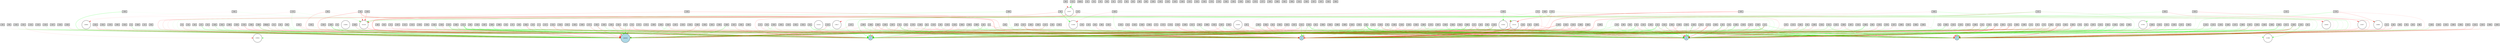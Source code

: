 digraph {
	node [fontsize=9 height=0.2 shape=circle width=0.2]
	x [fillcolor=lightgray shape=box style=filled]
	dx [fillcolor=lightgray shape=box style=filled]
	theta [fillcolor=lightgray shape=box style=filled]
	dtheta [fillcolor=lightgray shape=box style=filled]
	-5 [fillcolor=lightgray shape=box style=filled]
	-6 [fillcolor=lightgray shape=box style=filled]
	-7 [fillcolor=lightgray shape=box style=filled]
	-8 [fillcolor=lightgray shape=box style=filled]
	-9 [fillcolor=lightgray shape=box style=filled]
	-10 [fillcolor=lightgray shape=box style=filled]
	-11 [fillcolor=lightgray shape=box style=filled]
	-12 [fillcolor=lightgray shape=box style=filled]
	-13 [fillcolor=lightgray shape=box style=filled]
	-14 [fillcolor=lightgray shape=box style=filled]
	-15 [fillcolor=lightgray shape=box style=filled]
	-16 [fillcolor=lightgray shape=box style=filled]
	-17 [fillcolor=lightgray shape=box style=filled]
	-18 [fillcolor=lightgray shape=box style=filled]
	-19 [fillcolor=lightgray shape=box style=filled]
	-20 [fillcolor=lightgray shape=box style=filled]
	-21 [fillcolor=lightgray shape=box style=filled]
	-22 [fillcolor=lightgray shape=box style=filled]
	-23 [fillcolor=lightgray shape=box style=filled]
	-24 [fillcolor=lightgray shape=box style=filled]
	-25 [fillcolor=lightgray shape=box style=filled]
	-26 [fillcolor=lightgray shape=box style=filled]
	-27 [fillcolor=lightgray shape=box style=filled]
	-28 [fillcolor=lightgray shape=box style=filled]
	-29 [fillcolor=lightgray shape=box style=filled]
	-30 [fillcolor=lightgray shape=box style=filled]
	-31 [fillcolor=lightgray shape=box style=filled]
	-32 [fillcolor=lightgray shape=box style=filled]
	-33 [fillcolor=lightgray shape=box style=filled]
	-34 [fillcolor=lightgray shape=box style=filled]
	-35 [fillcolor=lightgray shape=box style=filled]
	-36 [fillcolor=lightgray shape=box style=filled]
	-37 [fillcolor=lightgray shape=box style=filled]
	-38 [fillcolor=lightgray shape=box style=filled]
	-39 [fillcolor=lightgray shape=box style=filled]
	-40 [fillcolor=lightgray shape=box style=filled]
	-41 [fillcolor=lightgray shape=box style=filled]
	-42 [fillcolor=lightgray shape=box style=filled]
	-43 [fillcolor=lightgray shape=box style=filled]
	-44 [fillcolor=lightgray shape=box style=filled]
	-45 [fillcolor=lightgray shape=box style=filled]
	-46 [fillcolor=lightgray shape=box style=filled]
	-47 [fillcolor=lightgray shape=box style=filled]
	-48 [fillcolor=lightgray shape=box style=filled]
	-49 [fillcolor=lightgray shape=box style=filled]
	-50 [fillcolor=lightgray shape=box style=filled]
	-51 [fillcolor=lightgray shape=box style=filled]
	-52 [fillcolor=lightgray shape=box style=filled]
	-53 [fillcolor=lightgray shape=box style=filled]
	-54 [fillcolor=lightgray shape=box style=filled]
	-55 [fillcolor=lightgray shape=box style=filled]
	-56 [fillcolor=lightgray shape=box style=filled]
	-57 [fillcolor=lightgray shape=box style=filled]
	-58 [fillcolor=lightgray shape=box style=filled]
	-59 [fillcolor=lightgray shape=box style=filled]
	-60 [fillcolor=lightgray shape=box style=filled]
	-61 [fillcolor=lightgray shape=box style=filled]
	-62 [fillcolor=lightgray shape=box style=filled]
	-63 [fillcolor=lightgray shape=box style=filled]
	-64 [fillcolor=lightgray shape=box style=filled]
	-65 [fillcolor=lightgray shape=box style=filled]
	-66 [fillcolor=lightgray shape=box style=filled]
	-67 [fillcolor=lightgray shape=box style=filled]
	-68 [fillcolor=lightgray shape=box style=filled]
	-69 [fillcolor=lightgray shape=box style=filled]
	-70 [fillcolor=lightgray shape=box style=filled]
	-71 [fillcolor=lightgray shape=box style=filled]
	-72 [fillcolor=lightgray shape=box style=filled]
	-73 [fillcolor=lightgray shape=box style=filled]
	-74 [fillcolor=lightgray shape=box style=filled]
	-75 [fillcolor=lightgray shape=box style=filled]
	-76 [fillcolor=lightgray shape=box style=filled]
	-77 [fillcolor=lightgray shape=box style=filled]
	-78 [fillcolor=lightgray shape=box style=filled]
	-79 [fillcolor=lightgray shape=box style=filled]
	-80 [fillcolor=lightgray shape=box style=filled]
	-81 [fillcolor=lightgray shape=box style=filled]
	-82 [fillcolor=lightgray shape=box style=filled]
	-83 [fillcolor=lightgray shape=box style=filled]
	-84 [fillcolor=lightgray shape=box style=filled]
	-85 [fillcolor=lightgray shape=box style=filled]
	-86 [fillcolor=lightgray shape=box style=filled]
	-87 [fillcolor=lightgray shape=box style=filled]
	-88 [fillcolor=lightgray shape=box style=filled]
	-89 [fillcolor=lightgray shape=box style=filled]
	-90 [fillcolor=lightgray shape=box style=filled]
	-91 [fillcolor=lightgray shape=box style=filled]
	-92 [fillcolor=lightgray shape=box style=filled]
	-93 [fillcolor=lightgray shape=box style=filled]
	-94 [fillcolor=lightgray shape=box style=filled]
	-95 [fillcolor=lightgray shape=box style=filled]
	-96 [fillcolor=lightgray shape=box style=filled]
	-97 [fillcolor=lightgray shape=box style=filled]
	-98 [fillcolor=lightgray shape=box style=filled]
	-99 [fillcolor=lightgray shape=box style=filled]
	-100 [fillcolor=lightgray shape=box style=filled]
	-101 [fillcolor=lightgray shape=box style=filled]
	-102 [fillcolor=lightgray shape=box style=filled]
	-103 [fillcolor=lightgray shape=box style=filled]
	-104 [fillcolor=lightgray shape=box style=filled]
	-105 [fillcolor=lightgray shape=box style=filled]
	-106 [fillcolor=lightgray shape=box style=filled]
	-107 [fillcolor=lightgray shape=box style=filled]
	-108 [fillcolor=lightgray shape=box style=filled]
	-109 [fillcolor=lightgray shape=box style=filled]
	-110 [fillcolor=lightgray shape=box style=filled]
	-111 [fillcolor=lightgray shape=box style=filled]
	-112 [fillcolor=lightgray shape=box style=filled]
	-113 [fillcolor=lightgray shape=box style=filled]
	-114 [fillcolor=lightgray shape=box style=filled]
	-115 [fillcolor=lightgray shape=box style=filled]
	-116 [fillcolor=lightgray shape=box style=filled]
	-117 [fillcolor=lightgray shape=box style=filled]
	-118 [fillcolor=lightgray shape=box style=filled]
	-119 [fillcolor=lightgray shape=box style=filled]
	-120 [fillcolor=lightgray shape=box style=filled]
	-121 [fillcolor=lightgray shape=box style=filled]
	-122 [fillcolor=lightgray shape=box style=filled]
	-123 [fillcolor=lightgray shape=box style=filled]
	-124 [fillcolor=lightgray shape=box style=filled]
	-125 [fillcolor=lightgray shape=box style=filled]
	-126 [fillcolor=lightgray shape=box style=filled]
	-127 [fillcolor=lightgray shape=box style=filled]
	-128 [fillcolor=lightgray shape=box style=filled]
	-129 [fillcolor=lightgray shape=box style=filled]
	-130 [fillcolor=lightgray shape=box style=filled]
	-131 [fillcolor=lightgray shape=box style=filled]
	-132 [fillcolor=lightgray shape=box style=filled]
	-133 [fillcolor=lightgray shape=box style=filled]
	-134 [fillcolor=lightgray shape=box style=filled]
	-135 [fillcolor=lightgray shape=box style=filled]
	-136 [fillcolor=lightgray shape=box style=filled]
	-137 [fillcolor=lightgray shape=box style=filled]
	-138 [fillcolor=lightgray shape=box style=filled]
	-139 [fillcolor=lightgray shape=box style=filled]
	-140 [fillcolor=lightgray shape=box style=filled]
	-141 [fillcolor=lightgray shape=box style=filled]
	-142 [fillcolor=lightgray shape=box style=filled]
	-143 [fillcolor=lightgray shape=box style=filled]
	-144 [fillcolor=lightgray shape=box style=filled]
	-145 [fillcolor=lightgray shape=box style=filled]
	-146 [fillcolor=lightgray shape=box style=filled]
	-147 [fillcolor=lightgray shape=box style=filled]
	-148 [fillcolor=lightgray shape=box style=filled]
	-149 [fillcolor=lightgray shape=box style=filled]
	-150 [fillcolor=lightgray shape=box style=filled]
	-151 [fillcolor=lightgray shape=box style=filled]
	-152 [fillcolor=lightgray shape=box style=filled]
	-153 [fillcolor=lightgray shape=box style=filled]
	-154 [fillcolor=lightgray shape=box style=filled]
	-155 [fillcolor=lightgray shape=box style=filled]
	-156 [fillcolor=lightgray shape=box style=filled]
	-157 [fillcolor=lightgray shape=box style=filled]
	-158 [fillcolor=lightgray shape=box style=filled]
	-159 [fillcolor=lightgray shape=box style=filled]
	-160 [fillcolor=lightgray shape=box style=filled]
	-161 [fillcolor=lightgray shape=box style=filled]
	-162 [fillcolor=lightgray shape=box style=filled]
	-163 [fillcolor=lightgray shape=box style=filled]
	-164 [fillcolor=lightgray shape=box style=filled]
	-165 [fillcolor=lightgray shape=box style=filled]
	-166 [fillcolor=lightgray shape=box style=filled]
	-167 [fillcolor=lightgray shape=box style=filled]
	-168 [fillcolor=lightgray shape=box style=filled]
	-169 [fillcolor=lightgray shape=box style=filled]
	-170 [fillcolor=lightgray shape=box style=filled]
	-171 [fillcolor=lightgray shape=box style=filled]
	-172 [fillcolor=lightgray shape=box style=filled]
	-173 [fillcolor=lightgray shape=box style=filled]
	-174 [fillcolor=lightgray shape=box style=filled]
	-175 [fillcolor=lightgray shape=box style=filled]
	-176 [fillcolor=lightgray shape=box style=filled]
	-177 [fillcolor=lightgray shape=box style=filled]
	-178 [fillcolor=lightgray shape=box style=filled]
	-179 [fillcolor=lightgray shape=box style=filled]
	-180 [fillcolor=lightgray shape=box style=filled]
	-181 [fillcolor=lightgray shape=box style=filled]
	-182 [fillcolor=lightgray shape=box style=filled]
	-183 [fillcolor=lightgray shape=box style=filled]
	-184 [fillcolor=lightgray shape=box style=filled]
	-185 [fillcolor=lightgray shape=box style=filled]
	-186 [fillcolor=lightgray shape=box style=filled]
	-187 [fillcolor=lightgray shape=box style=filled]
	-188 [fillcolor=lightgray shape=box style=filled]
	-189 [fillcolor=lightgray shape=box style=filled]
	-190 [fillcolor=lightgray shape=box style=filled]
	-191 [fillcolor=lightgray shape=box style=filled]
	-192 [fillcolor=lightgray shape=box style=filled]
	-193 [fillcolor=lightgray shape=box style=filled]
	-194 [fillcolor=lightgray shape=box style=filled]
	-195 [fillcolor=lightgray shape=box style=filled]
	-196 [fillcolor=lightgray shape=box style=filled]
	-197 [fillcolor=lightgray shape=box style=filled]
	-198 [fillcolor=lightgray shape=box style=filled]
	-199 [fillcolor=lightgray shape=box style=filled]
	-200 [fillcolor=lightgray shape=box style=filled]
	-201 [fillcolor=lightgray shape=box style=filled]
	-202 [fillcolor=lightgray shape=box style=filled]
	-203 [fillcolor=lightgray shape=box style=filled]
	-204 [fillcolor=lightgray shape=box style=filled]
	-205 [fillcolor=lightgray shape=box style=filled]
	-206 [fillcolor=lightgray shape=box style=filled]
	-207 [fillcolor=lightgray shape=box style=filled]
	-208 [fillcolor=lightgray shape=box style=filled]
	-209 [fillcolor=lightgray shape=box style=filled]
	-210 [fillcolor=lightgray shape=box style=filled]
	-211 [fillcolor=lightgray shape=box style=filled]
	-212 [fillcolor=lightgray shape=box style=filled]
	-213 [fillcolor=lightgray shape=box style=filled]
	-214 [fillcolor=lightgray shape=box style=filled]
	-215 [fillcolor=lightgray shape=box style=filled]
	-216 [fillcolor=lightgray shape=box style=filled]
	-217 [fillcolor=lightgray shape=box style=filled]
	-218 [fillcolor=lightgray shape=box style=filled]
	-219 [fillcolor=lightgray shape=box style=filled]
	-220 [fillcolor=lightgray shape=box style=filled]
	-221 [fillcolor=lightgray shape=box style=filled]
	-222 [fillcolor=lightgray shape=box style=filled]
	-223 [fillcolor=lightgray shape=box style=filled]
	-224 [fillcolor=lightgray shape=box style=filled]
	-225 [fillcolor=lightgray shape=box style=filled]
	-226 [fillcolor=lightgray shape=box style=filled]
	-227 [fillcolor=lightgray shape=box style=filled]
	-228 [fillcolor=lightgray shape=box style=filled]
	-229 [fillcolor=lightgray shape=box style=filled]
	-230 [fillcolor=lightgray shape=box style=filled]
	-231 [fillcolor=lightgray shape=box style=filled]
	-232 [fillcolor=lightgray shape=box style=filled]
	-233 [fillcolor=lightgray shape=box style=filled]
	-234 [fillcolor=lightgray shape=box style=filled]
	-235 [fillcolor=lightgray shape=box style=filled]
	-236 [fillcolor=lightgray shape=box style=filled]
	-237 [fillcolor=lightgray shape=box style=filled]
	-238 [fillcolor=lightgray shape=box style=filled]
	-239 [fillcolor=lightgray shape=box style=filled]
	-240 [fillcolor=lightgray shape=box style=filled]
	-241 [fillcolor=lightgray shape=box style=filled]
	-242 [fillcolor=lightgray shape=box style=filled]
	-243 [fillcolor=lightgray shape=box style=filled]
	-244 [fillcolor=lightgray shape=box style=filled]
	-245 [fillcolor=lightgray shape=box style=filled]
	-246 [fillcolor=lightgray shape=box style=filled]
	-247 [fillcolor=lightgray shape=box style=filled]
	-248 [fillcolor=lightgray shape=box style=filled]
	-249 [fillcolor=lightgray shape=box style=filled]
	-250 [fillcolor=lightgray shape=box style=filled]
	-251 [fillcolor=lightgray shape=box style=filled]
	-252 [fillcolor=lightgray shape=box style=filled]
	-253 [fillcolor=lightgray shape=box style=filled]
	-254 [fillcolor=lightgray shape=box style=filled]
	-255 [fillcolor=lightgray shape=box style=filled]
	-256 [fillcolor=lightgray shape=box style=filled]
	-257 [fillcolor=lightgray shape=box style=filled]
	-258 [fillcolor=lightgray shape=box style=filled]
	-259 [fillcolor=lightgray shape=box style=filled]
	-260 [fillcolor=lightgray shape=box style=filled]
	-261 [fillcolor=lightgray shape=box style=filled]
	-262 [fillcolor=lightgray shape=box style=filled]
	-263 [fillcolor=lightgray shape=box style=filled]
	-264 [fillcolor=lightgray shape=box style=filled]
	-265 [fillcolor=lightgray shape=box style=filled]
	-266 [fillcolor=lightgray shape=box style=filled]
	-267 [fillcolor=lightgray shape=box style=filled]
	-268 [fillcolor=lightgray shape=box style=filled]
	-269 [fillcolor=lightgray shape=box style=filled]
	-270 [fillcolor=lightgray shape=box style=filled]
	-271 [fillcolor=lightgray shape=box style=filled]
	-272 [fillcolor=lightgray shape=box style=filled]
	-273 [fillcolor=lightgray shape=box style=filled]
	-274 [fillcolor=lightgray shape=box style=filled]
	-275 [fillcolor=lightgray shape=box style=filled]
	-276 [fillcolor=lightgray shape=box style=filled]
	-277 [fillcolor=lightgray shape=box style=filled]
	-278 [fillcolor=lightgray shape=box style=filled]
	-279 [fillcolor=lightgray shape=box style=filled]
	-280 [fillcolor=lightgray shape=box style=filled]
	-281 [fillcolor=lightgray shape=box style=filled]
	-282 [fillcolor=lightgray shape=box style=filled]
	-283 [fillcolor=lightgray shape=box style=filled]
	-284 [fillcolor=lightgray shape=box style=filled]
	-285 [fillcolor=lightgray shape=box style=filled]
	-286 [fillcolor=lightgray shape=box style=filled]
	-287 [fillcolor=lightgray shape=box style=filled]
	-288 [fillcolor=lightgray shape=box style=filled]
	-289 [fillcolor=lightgray shape=box style=filled]
	-290 [fillcolor=lightgray shape=box style=filled]
	-291 [fillcolor=lightgray shape=box style=filled]
	-292 [fillcolor=lightgray shape=box style=filled]
	-293 [fillcolor=lightgray shape=box style=filled]
	-294 [fillcolor=lightgray shape=box style=filled]
	-295 [fillcolor=lightgray shape=box style=filled]
	-296 [fillcolor=lightgray shape=box style=filled]
	-297 [fillcolor=lightgray shape=box style=filled]
	-298 [fillcolor=lightgray shape=box style=filled]
	-299 [fillcolor=lightgray shape=box style=filled]
	-300 [fillcolor=lightgray shape=box style=filled]
	-301 [fillcolor=lightgray shape=box style=filled]
	-302 [fillcolor=lightgray shape=box style=filled]
	-303 [fillcolor=lightgray shape=box style=filled]
	-304 [fillcolor=lightgray shape=box style=filled]
	-305 [fillcolor=lightgray shape=box style=filled]
	-306 [fillcolor=lightgray shape=box style=filled]
	-307 [fillcolor=lightgray shape=box style=filled]
	-308 [fillcolor=lightgray shape=box style=filled]
	-309 [fillcolor=lightgray shape=box style=filled]
	-310 [fillcolor=lightgray shape=box style=filled]
	-311 [fillcolor=lightgray shape=box style=filled]
	-312 [fillcolor=lightgray shape=box style=filled]
	-313 [fillcolor=lightgray shape=box style=filled]
	-314 [fillcolor=lightgray shape=box style=filled]
	-315 [fillcolor=lightgray shape=box style=filled]
	-316 [fillcolor=lightgray shape=box style=filled]
	-317 [fillcolor=lightgray shape=box style=filled]
	-318 [fillcolor=lightgray shape=box style=filled]
	-319 [fillcolor=lightgray shape=box style=filled]
	-320 [fillcolor=lightgray shape=box style=filled]
	-321 [fillcolor=lightgray shape=box style=filled]
	-322 [fillcolor=lightgray shape=box style=filled]
	-323 [fillcolor=lightgray shape=box style=filled]
	-324 [fillcolor=lightgray shape=box style=filled]
	-325 [fillcolor=lightgray shape=box style=filled]
	-326 [fillcolor=lightgray shape=box style=filled]
	-327 [fillcolor=lightgray shape=box style=filled]
	-328 [fillcolor=lightgray shape=box style=filled]
	-329 [fillcolor=lightgray shape=box style=filled]
	-330 [fillcolor=lightgray shape=box style=filled]
	-331 [fillcolor=lightgray shape=box style=filled]
	-332 [fillcolor=lightgray shape=box style=filled]
	-333 [fillcolor=lightgray shape=box style=filled]
	-334 [fillcolor=lightgray shape=box style=filled]
	-335 [fillcolor=lightgray shape=box style=filled]
	-336 [fillcolor=lightgray shape=box style=filled]
	-337 [fillcolor=lightgray shape=box style=filled]
	-338 [fillcolor=lightgray shape=box style=filled]
	-339 [fillcolor=lightgray shape=box style=filled]
	-340 [fillcolor=lightgray shape=box style=filled]
	-341 [fillcolor=lightgray shape=box style=filled]
	-342 [fillcolor=lightgray shape=box style=filled]
	-343 [fillcolor=lightgray shape=box style=filled]
	-344 [fillcolor=lightgray shape=box style=filled]
	-345 [fillcolor=lightgray shape=box style=filled]
	-346 [fillcolor=lightgray shape=box style=filled]
	-347 [fillcolor=lightgray shape=box style=filled]
	-348 [fillcolor=lightgray shape=box style=filled]
	-349 [fillcolor=lightgray shape=box style=filled]
	-350 [fillcolor=lightgray shape=box style=filled]
	-351 [fillcolor=lightgray shape=box style=filled]
	-352 [fillcolor=lightgray shape=box style=filled]
	-353 [fillcolor=lightgray shape=box style=filled]
	-354 [fillcolor=lightgray shape=box style=filled]
	-355 [fillcolor=lightgray shape=box style=filled]
	-356 [fillcolor=lightgray shape=box style=filled]
	-357 [fillcolor=lightgray shape=box style=filled]
	-358 [fillcolor=lightgray shape=box style=filled]
	-359 [fillcolor=lightgray shape=box style=filled]
	-360 [fillcolor=lightgray shape=box style=filled]
	-361 [fillcolor=lightgray shape=box style=filled]
	-362 [fillcolor=lightgray shape=box style=filled]
	-363 [fillcolor=lightgray shape=box style=filled]
	-364 [fillcolor=lightgray shape=box style=filled]
	control [fillcolor=lightblue style=filled]
	1 [fillcolor=lightblue style=filled]
	2 [fillcolor=lightblue style=filled]
	3 [fillcolor=lightblue style=filled]
	4 [fillcolor=lightblue style=filled]
	14083 [fillcolor=white style=filled]
	13834 [fillcolor=white style=filled]
	10128 [fillcolor=white style=filled]
	13337 [fillcolor=white style=filled]
	13214 [fillcolor=white style=filled]
	13345 [fillcolor=white style=filled]
	13629 [fillcolor=white style=filled]
	11456 [fillcolor=white style=filled]
	13256 [fillcolor=white style=filled]
	11857 [fillcolor=white style=filled]
	13524 [fillcolor=white style=filled]
	13783 [fillcolor=white style=filled]
	13660 [fillcolor=white style=filled]
	13404 [fillcolor=white style=filled]
	13817 [fillcolor=white style=filled]
	12286 [fillcolor=white style=filled]
	x -> control [color=green penwidth=0.2912009016523607 style=solid]
	x -> 2 [color=green penwidth=0.15968834765474915 style=solid]
	x -> 4 [color=red penwidth=0.49664289644318116 style=solid]
	dx -> 1 [color=green penwidth=0.7699393347647715 style=solid]
	dx -> 2 [color=green penwidth=0.13425898103337558 style=solid]
	dtheta -> control [color=green penwidth=0.552170474210539 style=solid]
	dtheta -> 1 [color=red penwidth=0.37213213769919684 style=solid]
	-5 -> control [color=green penwidth=0.7398665136330685 style=solid]
	-6 -> control [color=green penwidth=0.42341922984243807 style=solid]
	-6 -> 1 [color=green penwidth=0.12916295528396973 style=solid]
	-6 -> 2 [color=green penwidth=0.323353726326148 style=solid]
	-7 -> control [color=green penwidth=0.37899237956244103 style=solid]
	-7 -> 4 [color=red penwidth=0.41777335042975616 style=solid]
	-8 -> 4 [color=green penwidth=0.256885864552648 style=solid]
	-9 -> control [color=red penwidth=0.5726608041738827 style=solid]
	-9 -> 1 [color=green penwidth=0.1730646538957128 style=solid]
	-10 -> 1 [color=red penwidth=0.43806473475020025 style=solid]
	-10 -> 2 [color=red penwidth=0.23825695044207348 style=solid]
	-11 -> 3 [color=red penwidth=0.49232638719441235 style=solid]
	-12 -> 1 [color=red penwidth=0.19447613402201883 style=solid]
	-12 -> 3 [color=green penwidth=0.5843904383856376 style=solid]
	-13 -> 1 [color=green penwidth=1.628095961974737 style=solid]
	-13 -> 2 [color=red penwidth=0.4365035158059304 style=solid]
	-13 -> 3 [color=green penwidth=0.5600523863318256 style=solid]
	-13 -> 4 [color=red penwidth=0.5723846286306552 style=solid]
	-14 -> 1 [color=red penwidth=0.3382930258432546 style=solid]
	-14 -> 4 [color=red penwidth=0.4575697697237935 style=solid]
	-15 -> control [color=green penwidth=0.24416413609254686 style=solid]
	-16 -> 2 [color=red penwidth=0.29710416476784496 style=solid]
	-17 -> control [color=red penwidth=0.10759986615457627 style=solid]
	-17 -> 1 [color=red penwidth=0.31136960295260374 style=solid]
	-17 -> 3 [color=red penwidth=0.12697105180300436 style=solid]
	-18 -> control [color=green penwidth=0.22780603909275465 style=solid]
	-18 -> 2 [color=red penwidth=0.1065375480815449 style=solid]
	-19 -> control [color=red penwidth=0.19137172175449418 style=solid]
	-19 -> 4 [color=green penwidth=0.42216601858050384 style=solid]
	-20 -> 2 [color=red penwidth=0.2943012272834865 style=solid]
	-20 -> 4 [color=green penwidth=1.0558715933396945 style=solid]
	-21 -> 1 [color=red penwidth=0.9825148286878159 style=solid]
	-21 -> 3 [color=red penwidth=0.19678254053071903 style=solid]
	-22 -> control [color=green penwidth=0.5017874719494808 style=solid]
	-22 -> 2 [color=green penwidth=1.3139448219805523 style=solid]
	-22 -> 3 [color=red penwidth=0.49708792160379733 style=solid]
	-22 -> 4 [color=green penwidth=0.3138034742240191 style=solid]
	-23 -> 2 [color=green penwidth=0.28826623287298453 style=solid]
	-24 -> control [color=green penwidth=0.21710675428175258 style=solid]
	-24 -> 1 [color=green penwidth=0.11088514325029976 style=solid]
	-25 -> 1 [color=red penwidth=0.727006533103659 style=solid]
	-25 -> 3 [color=red penwidth=0.1872028365661788 style=solid]
	-25 -> 4 [color=green penwidth=0.29725293394034585 style=solid]
	-26 -> control [color=red penwidth=0.18162769870851309 style=solid]
	-26 -> 1 [color=red penwidth=0.2556689764917144 style=solid]
	-26 -> 3 [color=green penwidth=0.4834473638978867 style=solid]
	-27 -> 1 [color=green penwidth=0.19657519500232873 style=solid]
	-27 -> 2 [color=red penwidth=0.5669254472584896 style=solid]
	-27 -> 3 [color=red penwidth=0.6971703521523557 style=solid]
	-28 -> control [color=green penwidth=0.4330855990236586 style=solid]
	-28 -> 2 [color=green penwidth=0.18033632094483404 style=solid]
	-28 -> 3 [color=red penwidth=0.17359572347933494 style=solid]
	-28 -> 4 [color=green penwidth=0.4633854573480607 style=solid]
	-29 -> control [color=red penwidth=0.21375404053255412 style=solid]
	-29 -> 1 [color=red penwidth=0.1395276859178246 style=solid]
	-29 -> 3 [color=red penwidth=0.17306669102499433 style=solid]
	-29 -> 4 [color=green penwidth=0.29664748426146137 style=solid]
	-30 -> 1 [color=green penwidth=0.1222331320085588 style=solid]
	-30 -> 2 [color=red penwidth=0.13927384516975627 style=solid]
	-30 -> 4 [color=red penwidth=0.31310214336013253 style=solid]
	-32 -> 2 [color=green penwidth=0.38333377350583575 style=solid]
	-32 -> 3 [color=green penwidth=0.14520529012980654 style=solid]
	-32 -> 4 [color=red penwidth=0.2830543725994528 style=solid]
	-34 -> 1 [color=red penwidth=0.630933168252889 style=solid]
	-34 -> 2 [color=red penwidth=0.9013118309905372 style=solid]
	-37 -> control [color=green penwidth=0.25306318896345936 style=solid]
	-37 -> 2 [color=green penwidth=0.17905890607142966 style=solid]
	-38 -> control [color=green penwidth=0.7300009901475317 style=solid]
	-38 -> 1 [color=red penwidth=0.30096626892584083 style=solid]
	-38 -> 3 [color=green penwidth=0.4386242740402879 style=solid]
	-38 -> 4 [color=green penwidth=2.1036188621382688 style=solid]
	-39 -> control [color=red penwidth=0.3457485713317574 style=solid]
	-39 -> 1 [color=green penwidth=0.12262477115412336 style=solid]
	-39 -> 2 [color=green penwidth=0.4893603491065285 style=solid]
	-39 -> 3 [color=green penwidth=0.17395663943529172 style=solid]
	-40 -> control [color=green penwidth=0.2725434515291657 style=solid]
	-40 -> 2 [color=red penwidth=0.19750997263899162 style=solid]
	-40 -> 4 [color=green penwidth=0.5604389847093338 style=solid]
	-42 -> 1 [color=red penwidth=0.10077420332332866 style=solid]
	-42 -> 2 [color=red penwidth=0.6835918428877434 style=solid]
	-42 -> 4 [color=green penwidth=0.4019905743702611 style=solid]
	-43 -> control [color=green penwidth=0.8768006600358901 style=solid]
	-43 -> 1 [color=red penwidth=0.31031915469624916 style=solid]
	-43 -> 2 [color=green penwidth=0.2813147998930393 style=solid]
	-43 -> 3 [color=green penwidth=0.17289095076759337 style=solid]
	-44 -> control [color=green penwidth=0.1639671620286135 style=solid]
	-44 -> 1 [color=green penwidth=0.19754877826423423 style=solid]
	-45 -> 1 [color=red penwidth=0.5606578121066261 style=solid]
	-45 -> 2 [color=green penwidth=0.415003671540659 style=solid]
	-45 -> 3 [color=red penwidth=0.10745928809406315 style=solid]
	-46 -> 4 [color=red penwidth=1.1463954515170547 style=solid]
	-47 -> control [color=red penwidth=0.4578759270159213 style=solid]
	-47 -> 1 [color=green penwidth=0.9188980728543736 style=solid]
	-48 -> 1 [color=red penwidth=0.22858032446914406 style=solid]
	-49 -> control [color=green penwidth=0.1525697918173307 style=solid]
	-49 -> 2 [color=green penwidth=0.2734314633529068 style=solid]
	-50 -> control [color=red penwidth=0.470257267451337 style=solid]
	-50 -> 3 [color=green penwidth=0.39069274995596937 style=solid]
	-51 -> control [color=green penwidth=0.3096233156363095 style=solid]
	-51 -> 2 [color=red penwidth=0.2836966664957277 style=solid]
	-52 -> control [color=green penwidth=0.1642039757241432 style=solid]
	-52 -> 1 [color=green penwidth=0.37607259055964504 style=solid]
	-52 -> 3 [color=green penwidth=0.7342167089463884 style=solid]
	-53 -> 2 [color=red penwidth=0.3690802414941081 style=solid]
	-53 -> 4 [color=green penwidth=0.430047246687294 style=solid]
	-54 -> control [color=red penwidth=0.7560013645947135 style=solid]
	-54 -> 2 [color=green penwidth=0.10160945210213725 style=solid]
	-54 -> 3 [color=red penwidth=0.3240842308215618 style=solid]
	-55 -> control [color=red penwidth=0.3218575733284783 style=solid]
	-55 -> 1 [color=green penwidth=0.18119434730559325 style=solid]
	-56 -> 3 [color=red penwidth=0.6072423250479921 style=solid]
	-58 -> 1 [color=green penwidth=0.21294871244300706 style=solid]
	-58 -> 2 [color=green penwidth=0.3855698221511151 style=solid]
	-58 -> 3 [color=green penwidth=0.7965716934983942 style=solid]
	-60 -> control [color=green penwidth=0.19756966135309234 style=solid]
	-60 -> 2 [color=red penwidth=0.3525486852513058 style=solid]
	-60 -> 3 [color=green penwidth=0.1350758658360836 style=solid]
	-60 -> 4 [color=green penwidth=0.40657228208464047 style=solid]
	-61 -> control [color=red penwidth=0.23091151901261953 style=solid]
	-61 -> 2 [color=green penwidth=0.45432796562976097 style=solid]
	-62 -> 1 [color=red penwidth=0.30450993283262817 style=solid]
	-64 -> control [color=green penwidth=0.2902083891588598 style=solid]
	-65 -> control [color=red penwidth=0.37516295486242524 style=solid]
	-65 -> 2 [color=red penwidth=0.21944316412363768 style=solid]
	-65 -> 3 [color=red penwidth=0.5372998326298811 style=solid]
	-66 -> control [color=green penwidth=0.48588903653686066 style=solid]
	-66 -> 2 [color=green penwidth=0.32767126835371174 style=solid]
	-67 -> control [color=green penwidth=0.6180633456396406 style=solid]
	-67 -> 1 [color=red penwidth=0.2042246329039062 style=solid]
	-67 -> 4 [color=green penwidth=0.19667688556017718 style=solid]
	-68 -> 3 [color=red penwidth=0.17528491504907162 style=solid]
	-70 -> 4 [color=green penwidth=0.33121099696653 style=solid]
	-71 -> 1 [color=red penwidth=0.5108494979270797 style=solid]
	-72 -> control [color=red penwidth=0.2172688631797004 style=solid]
	-72 -> 2 [color=red penwidth=0.34108260194388185 style=solid]
	-73 -> control [color=red penwidth=0.3712429386719073 style=solid]
	-73 -> 1 [color=red penwidth=0.3801703443986404 style=solid]
	-73 -> 4 [color=red penwidth=0.4697871024267466 style=solid]
	-74 -> control [color=red penwidth=0.3662321195897126 style=solid]
	-74 -> 1 [color=red penwidth=0.22932681545172323 style=solid]
	-74 -> 2 [color=green penwidth=1.1810252538823491 style=solid]
	-74 -> 4 [color=red penwidth=0.26828457750374946 style=solid]
	-75 -> 2 [color=red penwidth=0.41469003264154614 style=solid]
	-75 -> 3 [color=green penwidth=0.4625836677947266 style=solid]
	-75 -> 4 [color=green penwidth=0.22341007065388468 style=solid]
	-76 -> control [color=green penwidth=0.15795680291426875 style=solid]
	-76 -> 2 [color=green penwidth=0.8722329742153233 style=solid]
	-76 -> 3 [color=red penwidth=0.26237060155397596 style=solid]
	-76 -> 4 [color=red penwidth=0.27379268891452246 style=solid]
	-77 -> 1 [color=red penwidth=0.11646258138434032 style=solid]
	-77 -> 4 [color=red penwidth=0.2449973560640543 style=solid]
	-78 -> 3 [color=green penwidth=0.1164796181247788 style=solid]
	-79 -> control [color=green penwidth=0.2060771685574747 style=solid]
	-79 -> 1 [color=green penwidth=0.3626427330058609 style=solid]
	-79 -> 3 [color=red penwidth=0.15128177490219724 style=solid]
	-79 -> 4 [color=green penwidth=0.4296242820294499 style=solid]
	-80 -> 1 [color=green penwidth=0.4283395915841066 style=solid]
	-80 -> 3 [color=green penwidth=0.2375370030901701 style=solid]
	-81 -> control [color=green penwidth=0.3345848080533982 style=solid]
	-81 -> 2 [color=red penwidth=0.20894794582813042 style=solid]
	-81 -> 3 [color=red penwidth=0.267479610349348 style=solid]
	-82 -> 4 [color=green penwidth=0.6392799524645537 style=solid]
	-83 -> control [color=green penwidth=0.16363513275819036 style=solid]
	-84 -> 1 [color=red penwidth=0.4556537411901551 style=solid]
	-85 -> 2 [color=red penwidth=0.5357689756103307 style=solid]
	-87 -> 1 [color=red penwidth=0.21079585232429193 style=solid]
	-87 -> 4 [color=red penwidth=0.6220196125057545 style=solid]
	-88 -> 2 [color=red penwidth=0.25076516662840165 style=solid]
	-90 -> control [color=red penwidth=0.1633171200098154 style=solid]
	-91 -> 3 [color=green penwidth=0.2626298107474785 style=solid]
	-91 -> 4 [color=red penwidth=0.23004854822575727 style=solid]
	-92 -> control [color=green penwidth=0.5391396669256285 style=solid]
	-92 -> 3 [color=green penwidth=0.2160732147581233 style=solid]
	-92 -> 4 [color=green penwidth=0.6460840003423588 style=solid]
	-93 -> 4 [color=green penwidth=0.24753142260458313 style=solid]
	-94 -> control [color=green penwidth=0.30330860433072016 style=solid]
	-94 -> 2 [color=green penwidth=0.12332717145467999 style=solid]
	-94 -> 4 [color=green penwidth=0.3627038070052666 style=solid]
	-95 -> 3 [color=green penwidth=0.12904214700335478 style=solid]
	-96 -> control [color=green penwidth=0.1733518955840992 style=solid]
	-96 -> 1 [color=red penwidth=0.47568782780065466 style=solid]
	-96 -> 2 [color=green penwidth=0.3189759701099491 style=solid]
	-97 -> 4 [color=red penwidth=0.343279032309431 style=solid]
	-98 -> 3 [color=green penwidth=0.42051704897380904 style=solid]
	-99 -> control [color=red penwidth=0.36308039192440933 style=solid]
	-99 -> 3 [color=green penwidth=0.27161492715102376 style=solid]
	-101 -> 2 [color=red penwidth=0.34704857461617133 style=solid]
	-102 -> 1 [color=green penwidth=0.17863476294600564 style=solid]
	-102 -> 4 [color=red penwidth=0.12895579923020245 style=solid]
	-103 -> control [color=green penwidth=0.29865975286039603 style=solid]
	-104 -> 2 [color=green penwidth=0.48688587753395207 style=solid]
	-104 -> 3 [color=green penwidth=0.523845583162128 style=solid]
	-106 -> 2 [color=red penwidth=1.034990163408594 style=solid]
	-106 -> 3 [color=green penwidth=0.10116115776434023 style=solid]
	-106 -> 4 [color=green penwidth=0.4285767613111474 style=solid]
	-107 -> 1 [color=red penwidth=0.25118430284655 style=solid]
	-108 -> control [color=green penwidth=0.22728833430691472 style=solid]
	-108 -> 1 [color=red penwidth=0.4138243334771988 style=solid]
	-108 -> 3 [color=red penwidth=0.3642600797270007 style=solid]
	-108 -> 4 [color=red penwidth=0.3081212608763758 style=solid]
	-109 -> 2 [color=green penwidth=0.8702202934433557 style=solid]
	-109 -> 4 [color=green penwidth=0.3081341031042796 style=solid]
	-110 -> 3 [color=green penwidth=0.6381127167712003 style=solid]
	-110 -> 4 [color=red penwidth=0.2674307991750329 style=solid]
	-111 -> 1 [color=red penwidth=0.2733278091814527 style=solid]
	-112 -> 4 [color=red penwidth=0.2175790188738621 style=solid]
	-113 -> 1 [color=green penwidth=0.23133824698728567 style=solid]
	-114 -> control [color=green penwidth=0.17206665972870777 style=solid]
	-115 -> control [color=red penwidth=0.7127339717185347 style=solid]
	-115 -> 1 [color=green penwidth=0.15948042166623436 style=solid]
	-115 -> 3 [color=green penwidth=0.21764695573172713 style=solid]
	-116 -> 1 [color=red penwidth=1.1808037962168463 style=solid]
	-116 -> 2 [color=green penwidth=0.6597092256822517 style=solid]
	-116 -> 3 [color=red penwidth=0.20574985640396665 style=solid]
	-117 -> control [color=green penwidth=0.10688539015547474 style=solid]
	-117 -> 4 [color=red penwidth=0.27027286569248543 style=solid]
	-119 -> 1 [color=green penwidth=0.3290079034411784 style=solid]
	-119 -> 2 [color=red penwidth=0.4475927601246271 style=solid]
	-120 -> 1 [color=red penwidth=0.2922933899160092 style=solid]
	-120 -> 2 [color=red penwidth=0.14425635027690625 style=solid]
	-121 -> 2 [color=red penwidth=0.7048312761672325 style=solid]
	-121 -> 3 [color=red penwidth=0.1576521943564475 style=solid]
	-121 -> 4 [color=green penwidth=0.33634999365347007 style=solid]
	-122 -> 3 [color=green penwidth=0.4061711939377709 style=solid]
	-122 -> 4 [color=green penwidth=0.4329758073933052 style=solid]
	-123 -> control [color=green penwidth=0.11924666819123697 style=solid]
	-124 -> control [color=green penwidth=0.4348569398472121 style=solid]
	-125 -> control [color=red penwidth=0.406467121716525 style=solid]
	-125 -> 4 [color=red penwidth=0.4405864889199772 style=solid]
	-126 -> 1 [color=green penwidth=0.15837833576480553 style=solid]
	-127 -> control [color=red penwidth=0.7770979801373917 style=solid]
	-127 -> 1 [color=green penwidth=0.18685559744334496 style=solid]
	-127 -> 3 [color=green penwidth=0.16069242210815277 style=solid]
	-127 -> 4 [color=green penwidth=0.22181750854066953 style=solid]
	-128 -> control [color=red penwidth=0.16348445897150155 style=solid]
	-128 -> 1 [color=green penwidth=0.46832702666262827 style=solid]
	-128 -> 2 [color=green penwidth=0.3895123346637144 style=solid]
	-129 -> 2 [color=red penwidth=0.48371602582117124 style=solid]
	-130 -> 3 [color=red penwidth=0.1260534172917199 style=solid]
	-130 -> 4 [color=green penwidth=0.27222110404236866 style=solid]
	-131 -> 2 [color=green penwidth=0.24812886287649236 style=solid]
	-132 -> 2 [color=green penwidth=0.390421030446077 style=solid]
	-133 -> control [color=green penwidth=0.2933294119125437 style=solid]
	-133 -> 2 [color=red penwidth=0.5660725407782261 style=solid]
	-133 -> 4 [color=red penwidth=0.37313458171337444 style=solid]
	-134 -> 1 [color=green penwidth=0.16326394503612965 style=solid]
	-135 -> 1 [color=red penwidth=0.2061747451174049 style=solid]
	-135 -> 3 [color=green penwidth=0.29477449158295715 style=solid]
	-135 -> 4 [color=green penwidth=0.24445747379616428 style=solid]
	-136 -> control [color=green penwidth=0.32350576661628205 style=solid]
	-136 -> 1 [color=red penwidth=0.11765309117743276 style=solid]
	-136 -> 2 [color=red penwidth=0.20303556827252833 style=solid]
	-136 -> 3 [color=red penwidth=0.3793755380593644 style=solid]
	-137 -> control [color=red penwidth=0.39416692565901035 style=solid]
	-137 -> 1 [color=red penwidth=0.17577389831120796 style=solid]
	-137 -> 3 [color=red penwidth=0.15230465494365952 style=solid]
	-138 -> 3 [color=green penwidth=0.5688698245225429 style=solid]
	-139 -> 1 [color=green penwidth=0.14784161545827207 style=solid]
	-139 -> 2 [color=red penwidth=0.5873674489394654 style=solid]
	-139 -> 4 [color=red penwidth=0.34073109210996666 style=solid]
	-140 -> 1 [color=green penwidth=0.1867749666397271 style=solid]
	-140 -> 4 [color=red penwidth=0.5176434332961857 style=solid]
	-141 -> 2 [color=red penwidth=0.25060348887875517 style=solid]
	-141 -> 4 [color=green penwidth=0.5999034181584961 style=solid]
	-142 -> 2 [color=green penwidth=0.26576301890632986 style=solid]
	-144 -> 1 [color=green penwidth=0.692089019764373 style=solid]
	-145 -> 3 [color=red penwidth=0.1450180495861767 style=solid]
	-146 -> control [color=green penwidth=0.18308458941999345 style=solid]
	-146 -> 1 [color=green penwidth=0.6750360236787559 style=solid]
	-147 -> control [color=green penwidth=0.19731560040035534 style=solid]
	-148 -> 3 [color=red penwidth=0.28966467304273036 style=solid]
	-148 -> 4 [color=green penwidth=0.41511146141677235 style=solid]
	-150 -> 1 [color=red penwidth=0.5156524627967659 style=solid]
	-150 -> 2 [color=red penwidth=0.3396015577393091 style=solid]
	-151 -> 2 [color=red penwidth=0.3098620826384524 style=solid]
	-151 -> 3 [color=red penwidth=1.0544271313689173 style=solid]
	-151 -> 4 [color=red penwidth=0.39056701323802856 style=solid]
	-154 -> 1 [color=green penwidth=0.8510893682574139 style=solid]
	-154 -> 3 [color=green penwidth=0.43875029002362254 style=solid]
	-154 -> 4 [color=red penwidth=0.10451388753738489 style=solid]
	-155 -> 3 [color=red penwidth=0.14567632294454924 style=solid]
	-157 -> 1 [color=green penwidth=0.22620610767162916 style=solid]
	-158 -> 1 [color=red penwidth=0.45815727350332636 style=solid]
	-159 -> 1 [color=green penwidth=0.2207106862400779 style=solid]
	-159 -> 2 [color=green penwidth=0.12673346249778986 style=solid]
	-159 -> 3 [color=green penwidth=1.0294305930092407 style=solid]
	-159 -> 4 [color=red penwidth=0.24395195914219628 style=solid]
	-160 -> 1 [color=red penwidth=0.8402177573892877 style=solid]
	-160 -> 2 [color=green penwidth=0.5404172921715253 style=solid]
	-160 -> 4 [color=green penwidth=0.23414684626405755 style=solid]
	-161 -> control [color=green penwidth=0.3259802117674678 style=solid]
	-161 -> 1 [color=green penwidth=0.4557584705811134 style=solid]
	-162 -> control [color=red penwidth=0.5650107508041791 style=solid]
	-162 -> 1 [color=red penwidth=0.27872936838764245 style=solid]
	-162 -> 4 [color=green penwidth=0.21745765060017797 style=solid]
	-163 -> 2 [color=green penwidth=0.44456741457599724 style=solid]
	-163 -> 4 [color=green penwidth=0.24415556061898236 style=solid]
	-164 -> 2 [color=red penwidth=0.20354985849880836 style=solid]
	-165 -> 1 [color=red penwidth=0.23559328030487037 style=solid]
	-166 -> control [color=red penwidth=0.15611946357800427 style=solid]
	-166 -> 1 [color=green penwidth=0.5786426725296635 style=solid]
	-166 -> 2 [color=red penwidth=0.25497853557699923 style=solid]
	-167 -> control [color=red penwidth=0.1969526246103815 style=solid]
	-167 -> 4 [color=red penwidth=0.17768258523462765 style=solid]
	-168 -> 2 [color=green penwidth=0.5836454579272353 style=solid]
	-168 -> 3 [color=red penwidth=0.12608140011108673 style=solid]
	-169 -> 1 [color=green penwidth=0.23396734342652364 style=solid]
	-171 -> 1 [color=green penwidth=0.3005937614497891 style=solid]
	-172 -> 2 [color=red penwidth=0.3698977776752832 style=solid]
	-173 -> 1 [color=green penwidth=0.32132290535887964 style=solid]
	-173 -> 3 [color=green penwidth=0.19152560716415762 style=solid]
	-174 -> 2 [color=green penwidth=0.10126068076036276 style=solid]
	-175 -> 1 [color=red penwidth=0.16425762695493532 style=solid]
	-176 -> control [color=green penwidth=0.24372641935358932 style=solid]
	-176 -> 3 [color=red penwidth=0.24849808003150767 style=solid]
	-176 -> 4 [color=green penwidth=0.3983545835556961 style=solid]
	-177 -> control [color=red penwidth=0.4333250344540581 style=solid]
	-177 -> 1 [color=red penwidth=0.15203498016967182 style=solid]
	-177 -> 4 [color=green penwidth=0.10975299984222081 style=solid]
	-179 -> control [color=red penwidth=0.2444795693856326 style=solid]
	-179 -> 1 [color=green penwidth=0.19112578095270832 style=solid]
	-179 -> 2 [color=green penwidth=0.23766559623601866 style=solid]
	-179 -> 4 [color=red penwidth=0.29021386320491416 style=solid]
	-180 -> control [color=red penwidth=0.6879748156053969 style=solid]
	-180 -> 4 [color=red penwidth=0.422518109385987 style=solid]
	-181 -> control [color=red penwidth=0.3596422807764721 style=solid]
	-181 -> 2 [color=red penwidth=0.33115273732811557 style=solid]
	-182 -> 2 [color=red penwidth=0.24341283657264515 style=solid]
	-182 -> 4 [color=red penwidth=0.3726838286875347 style=solid]
	-183 -> control [color=red penwidth=0.12224926032713884 style=solid]
	-183 -> 1 [color=green penwidth=0.4528877201049688 style=solid]
	-183 -> 4 [color=green penwidth=0.12559421779781368 style=solid]
	-185 -> 2 [color=red penwidth=0.7532603148313738 style=solid]
	-185 -> 3 [color=green penwidth=0.21692745238885475 style=solid]
	-185 -> 4 [color=red penwidth=0.11627900209068606 style=solid]
	-186 -> 3 [color=green penwidth=0.2576370300406269 style=solid]
	-186 -> 4 [color=green penwidth=0.596871647282215 style=solid]
	-187 -> 1 [color=red penwidth=0.501576906842641 style=solid]
	-187 -> 4 [color=green penwidth=0.5797419047167146 style=solid]
	-188 -> control [color=red penwidth=0.10459101522517954 style=solid]
	-188 -> 1 [color=red penwidth=0.32777196592166274 style=solid]
	-189 -> control [color=red penwidth=0.25059903217936996 style=solid]
	-189 -> 1 [color=green penwidth=0.24876200424604886 style=solid]
	-189 -> 2 [color=green penwidth=0.5052152108539681 style=solid]
	-189 -> 4 [color=green penwidth=0.24362453220903751 style=solid]
	-190 -> control [color=red penwidth=0.11119167901051599 style=solid]
	-190 -> 2 [color=red penwidth=0.12263500966011216 style=solid]
	-190 -> 4 [color=green penwidth=0.2127633163772703 style=solid]
	-191 -> control [color=red penwidth=0.16380281967185062 style=solid]
	-191 -> 2 [color=green penwidth=0.2599579388942971 style=solid]
	-192 -> 2 [color=red penwidth=0.11795463677691602 style=solid]
	-192 -> 4 [color=red penwidth=0.659557525447756 style=solid]
	-194 -> control [color=green penwidth=0.2278363759934636 style=solid]
	-194 -> 4 [color=red penwidth=0.18885661487707517 style=solid]
	-195 -> 1 [color=green penwidth=0.22350427294062084 style=solid]
	-195 -> 4 [color=red penwidth=0.47694614049533424 style=solid]
	-196 -> 1 [color=red penwidth=0.1761266718802756 style=solid]
	-196 -> 3 [color=green penwidth=0.3988085926663192 style=solid]
	-197 -> 3 [color=red penwidth=0.7090668348822777 style=solid]
	-197 -> 4 [color=green penwidth=0.71334323509237 style=solid]
	-198 -> control [color=red penwidth=0.28493770602913626 style=solid]
	-198 -> 1 [color=green penwidth=0.33486342268774094 style=solid]
	-198 -> 2 [color=green penwidth=0.5755674184868467 style=solid]
	-198 -> 4 [color=red penwidth=0.2588159696348119 style=solid]
	-199 -> 1 [color=red penwidth=0.19904998112557049 style=solid]
	-200 -> 1 [color=green penwidth=0.7981035192079967 style=solid]
	-200 -> 3 [color=red penwidth=0.18012888614202388 style=solid]
	-200 -> 4 [color=green penwidth=0.13081971660930547 style=solid]
	-201 -> control [color=green penwidth=0.31836561308002304 style=solid]
	-201 -> 4 [color=green penwidth=0.15529234504077122 style=solid]
	-202 -> control [color=green penwidth=0.24067723243491942 style=solid]
	-202 -> 2 [color=red penwidth=0.3649006765839973 style=solid]
	-203 -> 2 [color=red penwidth=0.47388793358948766 style=solid]
	-203 -> 3 [color=red penwidth=0.3607551199804818 style=solid]
	-204 -> control [color=red penwidth=0.2986256028774123 style=solid]
	-204 -> 2 [color=red penwidth=0.408078983913326 style=solid]
	-204 -> 3 [color=red penwidth=0.4910268178466346 style=solid]
	-205 -> control [color=red penwidth=0.26496386211605105 style=solid]
	-205 -> 1 [color=green penwidth=0.2541657939267399 style=solid]
	-205 -> 4 [color=red penwidth=0.35524418339259645 style=solid]
	-206 -> control [color=red penwidth=0.12453981534373189 style=solid]
	-206 -> 3 [color=green penwidth=0.41090552594662866 style=solid]
	-207 -> control [color=red penwidth=0.18060987833454484 style=solid]
	-207 -> 1 [color=green penwidth=0.27170565965258975 style=solid]
	-207 -> 2 [color=green penwidth=0.12841472332266912 style=solid]
	-207 -> 4 [color=red penwidth=0.14972939139414612 style=solid]
	-208 -> 1 [color=red penwidth=0.40548938113501254 style=solid]
	-208 -> 3 [color=red penwidth=0.522984964128527 style=solid]
	-209 -> control [color=red penwidth=0.3338483266037782 style=solid]
	-209 -> 3 [color=red penwidth=0.10594910534945287 style=solid]
	-209 -> 4 [color=red penwidth=0.3423897494632845 style=solid]
	-210 -> 1 [color=green penwidth=0.2120059301036175 style=solid]
	-211 -> control [color=red penwidth=0.702721728133514 style=solid]
	-211 -> 2 [color=green penwidth=0.5400961436163707 style=solid]
	-211 -> 3 [color=red penwidth=0.141662965620881 style=solid]
	-213 -> control [color=green penwidth=0.3681136247399497 style=solid]
	-213 -> 1 [color=red penwidth=0.11717799568663188 style=solid]
	-213 -> 2 [color=green penwidth=1.100874864138552 style=solid]
	-214 -> 1 [color=green penwidth=0.216878676849669 style=solid]
	-214 -> 3 [color=green penwidth=0.1390143726993478 style=solid]
	-215 -> 2 [color=red penwidth=0.11330695181357911 style=solid]
	-215 -> 3 [color=red penwidth=0.5305142359161998 style=solid]
	-216 -> 1 [color=green penwidth=0.5262912528174153 style=solid]
	-216 -> 4 [color=red penwidth=0.4406064549925619 style=solid]
	-217 -> 2 [color=green penwidth=0.5099796652208419 style=solid]
	-218 -> 1 [color=red penwidth=0.23735330225173865 style=solid]
	-218 -> 2 [color=red penwidth=0.40088602625918224 style=solid]
	-219 -> control [color=green penwidth=0.14235709160248855 style=solid]
	-220 -> 3 [color=red penwidth=0.3182208668512553 style=solid]
	-220 -> 4 [color=red penwidth=0.12520905097868096 style=solid]
	-221 -> 2 [color=green penwidth=0.37306676357982405 style=solid]
	-221 -> 3 [color=red penwidth=0.2806906240472554 style=solid]
	-222 -> 1 [color=green penwidth=0.5905102045082444 style=solid]
	-222 -> 3 [color=red penwidth=0.15112514525013998 style=solid]
	-222 -> 4 [color=red penwidth=0.23800463353248477 style=solid]
	-223 -> 1 [color=red penwidth=0.3583396805057756 style=solid]
	-223 -> 3 [color=green penwidth=0.27412841774790353 style=solid]
	-223 -> 4 [color=green penwidth=0.5024700337268436 style=solid]
	-224 -> 4 [color=red penwidth=0.2553118609688221 style=solid]
	-225 -> 4 [color=green penwidth=0.42223669957412324 style=solid]
	-226 -> 2 [color=green penwidth=0.1578553103681577 style=solid]
	-226 -> 3 [color=red penwidth=0.19956349944405044 style=solid]
	-227 -> 2 [color=green penwidth=0.5083017004041813 style=solid]
	-227 -> 3 [color=green penwidth=0.34609188582666295 style=solid]
	-228 -> control [color=red penwidth=0.38543521445310147 style=solid]
	-229 -> control [color=red penwidth=0.196011283128856 style=solid]
	-229 -> 1 [color=red penwidth=0.37121072160868995 style=solid]
	-230 -> 2 [color=red penwidth=0.4874923266449196 style=solid]
	-230 -> 4 [color=red penwidth=0.1847262969543792 style=solid]
	-231 -> control [color=green penwidth=0.35344496951913096 style=solid]
	-231 -> 1 [color=red penwidth=0.10301221644699003 style=solid]
	-232 -> control [color=red penwidth=0.21638016946558494 style=solid]
	-232 -> 2 [color=green penwidth=0.5995909085065219 style=solid]
	-232 -> 3 [color=green penwidth=1.2975797179641937 style=solid]
	-233 -> 1 [color=red penwidth=0.307092762168126 style=solid]
	-233 -> 2 [color=green penwidth=0.1933446706881514 style=solid]
	-233 -> 3 [color=green penwidth=0.16275336405989277 style=solid]
	-234 -> 2 [color=green penwidth=0.17895414170358104 style=solid]
	-234 -> 4 [color=green penwidth=0.5023686936205748 style=solid]
	-235 -> 1 [color=green penwidth=0.1588627572112794 style=solid]
	-236 -> control [color=red penwidth=0.2732779535750779 style=solid]
	-236 -> 4 [color=red penwidth=0.1632914578417307 style=solid]
	-237 -> 1 [color=red penwidth=0.4601807549962492 style=solid]
	-237 -> 3 [color=red penwidth=0.18892771336308903 style=solid]
	-239 -> control [color=red penwidth=0.3604215595716048 style=solid]
	-239 -> 2 [color=red penwidth=0.12808207865470886 style=solid]
	-239 -> 4 [color=green penwidth=0.2649020024846992 style=solid]
	-240 -> control [color=green penwidth=1.2365756821788643 style=solid]
	-240 -> 2 [color=green penwidth=0.30217082080356916 style=solid]
	-241 -> control [color=green penwidth=0.26005563299155265 style=solid]
	-241 -> 1 [color=green penwidth=0.4505096557699413 style=solid]
	-241 -> 4 [color=red penwidth=0.7125876526425116 style=solid]
	-242 -> control [color=red penwidth=0.4068974214722221 style=solid]
	-242 -> 1 [color=green penwidth=0.47030637973417533 style=solid]
	-242 -> 3 [color=green penwidth=0.41276040950475423 style=solid]
	-242 -> 4 [color=red penwidth=0.18748002064619348 style=solid]
	-243 -> 2 [color=red penwidth=0.37487345803794836 style=solid]
	-243 -> 4 [color=green penwidth=0.9317915933788523 style=solid]
	-244 -> 3 [color=red penwidth=0.19116021318795257 style=solid]
	-244 -> 4 [color=green penwidth=0.3554626804503851 style=solid]
	-245 -> 2 [color=red penwidth=0.19507527146326892 style=solid]
	-245 -> 4 [color=red penwidth=0.34302147468919275 style=solid]
	-246 -> 3 [color=green penwidth=0.16912418953183445 style=solid]
	-246 -> 4 [color=green penwidth=0.1652178446842753 style=solid]
	-247 -> 1 [color=red penwidth=0.5277160179728967 style=solid]
	-248 -> control [color=green penwidth=0.9483081461900313 style=solid]
	-248 -> 1 [color=red penwidth=0.1169663552438595 style=solid]
	-248 -> 3 [color=green penwidth=0.2955070249074466 style=solid]
	-249 -> 1 [color=red penwidth=0.3806625856242627 style=solid]
	-249 -> 3 [color=red penwidth=0.2028217078267377 style=solid]
	-250 -> control [color=green penwidth=0.38897444478578014 style=solid]
	-250 -> 1 [color=green penwidth=0.5940086988297427 style=solid]
	-250 -> 3 [color=red penwidth=0.42494160209060916 style=solid]
	-250 -> 4 [color=red penwidth=0.7086567726587464 style=solid]
	-251 -> 2 [color=red penwidth=0.5950171676812301 style=solid]
	-251 -> 4 [color=green penwidth=0.2512480318250885 style=solid]
	-252 -> control [color=red penwidth=0.5976747439022703 style=solid]
	-253 -> 1 [color=red penwidth=0.6881354483389787 style=solid]
	-253 -> 2 [color=red penwidth=0.25720870192731304 style=solid]
	-253 -> 4 [color=red penwidth=0.3981237276624807 style=solid]
	-255 -> control [color=green penwidth=0.352300163981794 style=solid]
	-256 -> 1 [color=red penwidth=0.26092431029951313 style=solid]
	-256 -> 2 [color=red penwidth=0.20444181315508814 style=solid]
	-256 -> 3 [color=red penwidth=0.34617152516534944 style=solid]
	-257 -> control [color=green penwidth=0.48879262741075125 style=solid]
	-257 -> 2 [color=red penwidth=0.867253679642199 style=solid]
	-257 -> 4 [color=green penwidth=0.19707500618718826 style=solid]
	-259 -> control [color=green penwidth=0.42815905028045054 style=solid]
	-259 -> 1 [color=green penwidth=0.1894078151403581 style=solid]
	-259 -> 2 [color=red penwidth=0.452719170322574 style=solid]
	-260 -> 3 [color=red penwidth=0.11763058494078418 style=solid]
	-261 -> 2 [color=green penwidth=0.7119363498444372 style=solid]
	-262 -> control [color=red penwidth=0.24901950673304296 style=solid]
	-262 -> 3 [color=red penwidth=0.40792514031850136 style=solid]
	-263 -> 3 [color=red penwidth=0.18831745187519477 style=solid]
	-263 -> 4 [color=green penwidth=1.0743585094961678 style=solid]
	-264 -> control [color=red penwidth=0.5336177068333635 style=solid]
	-264 -> 4 [color=red penwidth=0.3867357001863059 style=solid]
	-265 -> control [color=red penwidth=0.11347087428855354 style=solid]
	-265 -> 2 [color=red penwidth=0.316933421550332 style=solid]
	-265 -> 4 [color=red penwidth=0.23812914405977068 style=solid]
	-266 -> 1 [color=green penwidth=0.3943037735541194 style=solid]
	-266 -> 2 [color=green penwidth=0.2773192228199546 style=solid]
	-266 -> 3 [color=green penwidth=0.8316429137394189 style=solid]
	-267 -> 4 [color=green penwidth=0.4146652405596649 style=solid]
	-268 -> 4 [color=green penwidth=1.1668032669718396 style=solid]
	-269 -> control [color=green penwidth=0.10880130343143773 style=solid]
	-269 -> 3 [color=red penwidth=0.22974658227809217 style=solid]
	-270 -> control [color=green penwidth=0.14254813558774337 style=solid]
	-271 -> control [color=green penwidth=0.47091062297792996 style=solid]
	-271 -> 1 [color=green penwidth=1.9253571831330705 style=solid]
	-271 -> 2 [color=green penwidth=0.3771955672014141 style=solid]
	-272 -> 2 [color=red penwidth=0.2786827271998794 style=solid]
	-272 -> 4 [color=red penwidth=1.0239316365886313 style=solid]
	-273 -> 1 [color=red penwidth=0.49409094036257184 style=solid]
	-273 -> 2 [color=green penwidth=0.20450772794095987 style=solid]
	-273 -> 3 [color=red penwidth=0.19726406344807706 style=solid]
	-275 -> control [color=green penwidth=0.17512931143968624 style=solid]
	-275 -> 1 [color=green penwidth=0.7007135929966392 style=solid]
	-275 -> 2 [color=red penwidth=0.26857659141875095 style=solid]
	-275 -> 3 [color=green penwidth=0.3415610532637985 style=solid]
	-276 -> 4 [color=red penwidth=0.608517417823558 style=solid]
	-278 -> control [color=red penwidth=0.4050813394398606 style=solid]
	-278 -> 1 [color=red penwidth=0.6568644075672514 style=solid]
	-279 -> 4 [color=green penwidth=0.468803056801105 style=solid]
	-280 -> 1 [color=green penwidth=0.6846954957813863 style=solid]
	-280 -> 3 [color=red penwidth=0.23625774915774997 style=solid]
	-280 -> 4 [color=red penwidth=0.35612057041215694 style=solid]
	-281 -> 1 [color=red penwidth=0.3747834959269324 style=solid]
	-282 -> control [color=red penwidth=0.13484625145644002 style=solid]
	-282 -> 2 [color=green penwidth=0.3003081879369067 style=solid]
	-282 -> 4 [color=red penwidth=0.1389149143004027 style=solid]
	-283 -> control [color=red penwidth=0.253819485839528 style=solid]
	-283 -> 1 [color=red penwidth=0.2827418691718301 style=solid]
	-283 -> 2 [color=green penwidth=0.2652037093238952 style=solid]
	-283 -> 4 [color=red penwidth=0.6909813303198232 style=solid]
	-284 -> control [color=red penwidth=0.22577276680464445 style=solid]
	-284 -> 1 [color=red penwidth=0.3716176064479597 style=solid]
	-286 -> control [color=green penwidth=0.12826407889393293 style=solid]
	-286 -> 2 [color=green penwidth=0.1721800493065615 style=solid]
	-286 -> 3 [color=green penwidth=0.22800361903242777 style=solid]
	-287 -> control [color=red penwidth=0.24963206462765594 style=solid]
	-287 -> 2 [color=green penwidth=0.11191998000262389 style=solid]
	-288 -> 2 [color=red penwidth=0.2471242648850718 style=solid]
	-289 -> 4 [color=red penwidth=0.125500517268678 style=solid]
	-290 -> 1 [color=green penwidth=0.10442099344101319 style=solid]
	-290 -> 2 [color=red penwidth=0.4875790241876208 style=solid]
	-290 -> 4 [color=red penwidth=0.38775024106662914 style=solid]
	-291 -> 1 [color=red penwidth=0.45646633145715054 style=solid]
	-291 -> 3 [color=red penwidth=0.19158080137317313 style=solid]
	-292 -> 2 [color=green penwidth=0.4578570588327435 style=solid]
	-292 -> 3 [color=red penwidth=0.14514565167853308 style=solid]
	-292 -> 4 [color=red penwidth=0.7701721439816508 style=solid]
	-293 -> control [color=red penwidth=0.3361296506051049 style=solid]
	-293 -> 1 [color=green penwidth=0.18261858020323063 style=solid]
	-293 -> 2 [color=red penwidth=0.45161366089807053 style=solid]
	-293 -> 4 [color=green penwidth=0.5303338168071798 style=solid]
	-294 -> 3 [color=green penwidth=0.2790858031093253 style=solid]
	-295 -> 1 [color=green penwidth=0.1874500167304745 style=solid]
	-296 -> control [color=green penwidth=1.0441994612738554 style=solid]
	-296 -> 1 [color=red penwidth=0.2966948685800659 style=solid]
	-297 -> 2 [color=green penwidth=0.3886810415011822 style=solid]
	-297 -> 3 [color=red penwidth=0.2251218064147765 style=solid]
	-297 -> 4 [color=red penwidth=0.1832618947191216 style=solid]
	-298 -> control [color=green penwidth=0.17915884078703379 style=solid]
	-298 -> 2 [color=green penwidth=0.519995096960543 style=solid]
	-298 -> 4 [color=green penwidth=0.6534480941572136 style=solid]
	-300 -> 1 [color=red penwidth=0.5280121053444515 style=solid]
	-300 -> 2 [color=red penwidth=0.15437729047008614 style=solid]
	-300 -> 4 [color=red penwidth=0.12137683680011442 style=solid]
	-302 -> 1 [color=red penwidth=0.11328425944700028 style=solid]
	-303 -> 2 [color=green penwidth=0.45252455123264634 style=solid]
	-304 -> 1 [color=red penwidth=0.29779433278538026 style=solid]
	-304 -> 2 [color=green penwidth=0.2418880881172498 style=solid]
	-305 -> control [color=red penwidth=0.13061457596210033 style=solid]
	-306 -> control [color=red penwidth=0.2609817026616157 style=solid]
	-306 -> 2 [color=red penwidth=0.15620449372234507 style=solid]
	-307 -> 1 [color=green penwidth=0.3636330917135948 style=solid]
	-307 -> 2 [color=green penwidth=0.28088250117620295 style=solid]
	-307 -> 3 [color=red penwidth=0.1423671846770753 style=solid]
	-309 -> 2 [color=green penwidth=0.3912248263461433 style=solid]
	-310 -> 1 [color=green penwidth=0.1769304331298353 style=solid]
	-311 -> control [color=green penwidth=0.5514236872565468 style=solid]
	-311 -> 3 [color=green penwidth=0.7569389296723436 style=solid]
	-311 -> 4 [color=green penwidth=0.3915108671601828 style=solid]
	-312 -> 2 [color=red penwidth=0.4357273617784678 style=solid]
	-312 -> 3 [color=green penwidth=0.3057684096745832 style=solid]
	-312 -> 4 [color=green penwidth=0.28467001950941295 style=solid]
	-313 -> 3 [color=red penwidth=0.4236512819070063 style=solid]
	-315 -> 3 [color=red penwidth=0.537156589997349 style=solid]
	-316 -> control [color=red penwidth=0.10976898258764708 style=solid]
	-316 -> 4 [color=red penwidth=0.47609532485750794 style=solid]
	-317 -> 3 [color=green penwidth=0.11443193223158625 style=solid]
	-317 -> 4 [color=green penwidth=0.4492200621371696 style=solid]
	-318 -> control [color=red penwidth=0.2709742574730611 style=solid]
	-318 -> 3 [color=green penwidth=0.32819383376890016 style=solid]
	-318 -> 4 [color=green penwidth=0.10320128157867473 style=solid]
	-319 -> control [color=red penwidth=0.2920131461040289 style=solid]
	-319 -> 2 [color=red penwidth=0.40190155332629585 style=solid]
	-319 -> 3 [color=red penwidth=0.1822775038992403 style=solid]
	-320 -> control [color=green penwidth=0.4348410848886114 style=solid]
	-320 -> 1 [color=red penwidth=0.30030637797186555 style=solid]
	-321 -> control [color=red penwidth=0.12462967201709083 style=solid]
	-321 -> 4 [color=green penwidth=0.16202413954469763 style=solid]
	-322 -> 1 [color=red penwidth=0.12966530769330972 style=solid]
	-322 -> 3 [color=green penwidth=0.16280293758343858 style=solid]
	-322 -> 4 [color=red penwidth=0.2712145415766739 style=solid]
	-323 -> control [color=green penwidth=0.1478948828728049 style=solid]
	-323 -> 3 [color=green penwidth=0.2823976217004718 style=solid]
	-324 -> control [color=red penwidth=0.2205498976118624 style=solid]
	-325 -> 3 [color=red penwidth=0.31561470799484753 style=solid]
	-326 -> 1 [color=red penwidth=0.37847688886509556 style=solid]
	-326 -> 3 [color=red penwidth=0.14422698819231 style=solid]
	-327 -> control [color=red penwidth=0.2744023492847698 style=solid]
	-327 -> 3 [color=green penwidth=0.11094449471610944 style=solid]
	-327 -> 4 [color=red penwidth=0.5209470938629759 style=solid]
	-328 -> 1 [color=red penwidth=0.13889645922958627 style=solid]
	-328 -> 2 [color=green penwidth=0.1532434893957659 style=solid]
	-328 -> 3 [color=green penwidth=0.7250485895637417 style=solid]
	-329 -> 2 [color=green penwidth=0.2159849596621799 style=solid]
	-329 -> 4 [color=red penwidth=0.19835357770281753 style=solid]
	-330 -> control [color=green penwidth=0.7245050028236515 style=solid]
	-331 -> 4 [color=green penwidth=0.29672712013235747 style=solid]
	-332 -> 1 [color=green penwidth=0.24029234545917172 style=solid]
	-333 -> 3 [color=red penwidth=0.4895862802424058 style=solid]
	-333 -> 4 [color=green penwidth=0.17817290503924138 style=solid]
	-334 -> control [color=red penwidth=0.17939132837574379 style=solid]
	-335 -> 2 [color=red penwidth=0.49213380883703417 style=solid]
	-338 -> 1 [color=red penwidth=0.15510313265817954 style=solid]
	-338 -> 2 [color=red penwidth=0.3112804655102433 style=solid]
	-338 -> 4 [color=green penwidth=0.24268857277936237 style=solid]
	-339 -> 3 [color=red penwidth=1.3216822163576702 style=solid]
	-339 -> 4 [color=green penwidth=0.8011165806337336 style=solid]
	-340 -> control [color=green penwidth=0.14266581894673275 style=solid]
	-341 -> control [color=red penwidth=0.10644196111037647 style=solid]
	-342 -> control [color=green penwidth=0.24960249449957617 style=solid]
	-342 -> 3 [color=red penwidth=0.23208247614270872 style=solid]
	-343 -> control [color=green penwidth=0.5100915608653086 style=solid]
	-343 -> 4 [color=red penwidth=0.5090715086997493 style=solid]
	-344 -> 1 [color=green penwidth=0.3256734329025096 style=solid]
	-344 -> 2 [color=red penwidth=0.33616721832454455 style=solid]
	-344 -> 3 [color=green penwidth=0.483648527547325 style=solid]
	-345 -> control [color=green penwidth=0.3323811751871213 style=solid]
	-345 -> 2 [color=green penwidth=0.5466489961620812 style=solid]
	-345 -> 3 [color=green penwidth=0.1656141402134818 style=solid]
	-346 -> 4 [color=red penwidth=0.15179999548943526 style=solid]
	-349 -> 1 [color=green penwidth=0.6410603951064232 style=solid]
	-349 -> 4 [color=green penwidth=0.34552515310492643 style=solid]
	-350 -> 3 [color=red penwidth=0.25065279313291167 style=solid]
	-351 -> control [color=green penwidth=0.318918714165329 style=solid]
	-351 -> 2 [color=green penwidth=0.25451268177207553 style=solid]
	-351 -> 3 [color=red penwidth=0.40550232002933717 style=solid]
	-351 -> 4 [color=green penwidth=0.6323423899608986 style=solid]
	-352 -> 2 [color=green penwidth=0.6872901480773775 style=solid]
	-352 -> 3 [color=green penwidth=0.3952397936586417 style=solid]
	-352 -> 4 [color=green penwidth=0.15622671297394225 style=solid]
	-353 -> control [color=red penwidth=0.5227174733540532 style=solid]
	-353 -> 3 [color=red penwidth=0.19604929274468264 style=solid]
	-354 -> 1 [color=green penwidth=0.2988184995748804 style=solid]
	-354 -> 2 [color=red penwidth=0.3434768645474167 style=solid]
	-354 -> 3 [color=red penwidth=0.4908016016268649 style=solid]
	-355 -> 1 [color=red penwidth=0.20712805493570502 style=solid]
	-357 -> control [color=red penwidth=0.18390420254134732 style=solid]
	-357 -> 3 [color=green penwidth=0.4717661231009208 style=solid]
	-358 -> 1 [color=green penwidth=0.4436332878547822 style=solid]
	-358 -> 3 [color=red penwidth=0.15459627193697045 style=solid]
	-358 -> 4 [color=red penwidth=0.3445437042791861 style=solid]
	-359 -> control [color=green penwidth=0.4217905094800155 style=solid]
	-359 -> 1 [color=red penwidth=0.1759905204761192 style=solid]
	-359 -> 2 [color=red penwidth=0.13371558945390938 style=solid]
	-359 -> 3 [color=green penwidth=0.30873389625208314 style=solid]
	-360 -> 1 [color=green penwidth=1.2945900827036192 style=solid]
	-360 -> 2 [color=red penwidth=0.11749450866317984 style=solid]
	-360 -> 3 [color=green penwidth=0.37030694206347037 style=solid]
	-361 -> control [color=green penwidth=0.24443910870309987 style=solid]
	-361 -> 3 [color=red penwidth=0.3120454560382824 style=solid]
	-361 -> 4 [color=red penwidth=0.5916398490333579 style=solid]
	-362 -> 2 [color=green penwidth=0.17217239863347072 style=solid]
	-362 -> 3 [color=green penwidth=0.15852582631078732 style=solid]
	-363 -> 3 [color=green penwidth=0.5292364632869113 style=solid]
	-363 -> 4 [color=green penwidth=0.22521365674435442 style=solid]
	-218 -> 3 [color=red penwidth=0.33703452782394383 style=solid]
	-84 -> 10128 [color=red penwidth=0.10388362979154574 style=solid]
	10128 -> 1 [color=red penwidth=0.7145016127784585 style=solid]
	-330 -> 10128 [color=green penwidth=0.11467606208742957 style=solid]
	-216 -> 2 [color=red penwidth=0.4738084477528779 style=solid]
	-121 -> 10128 [color=green penwidth=0.7028216403549022 style=solid]
	11456 -> 2 [color=red penwidth=0.1774679705944594 style=solid]
	-320 -> 3 [color=red penwidth=0.19837995188930554 style=solid]
	-341 -> 10128 [color=green penwidth=0.1881702692392977 style=solid]
	-30 -> control [color=green penwidth=0.2777054519036241 style=solid]
	-303 -> 11857 [color=red penwidth=0.3798880149451642 style=solid]
	-163 -> 11456 [color=red penwidth=0.27706189406743775 style=solid]
	-258 -> 10128 [color=red penwidth=0.5642094074294887 style=solid]
	-34 -> 10128 [color=red penwidth=0.4250369976637155 style=solid]
	-334 -> 4 [color=green penwidth=0.5165865427053465 style=solid]
	-157 -> 12286 [color=green penwidth=0.22195959210805766 style=solid]
	-239 -> 13214 [color=green penwidth=0.19261331886099703 style=solid]
	13214 -> 2 [color=red penwidth=1.6839109396739251 style=solid]
	13256 -> 2 [color=red penwidth=0.32863074569505213 style=solid]
	-86 -> 13337 [color=red penwidth=0.23720988533557746 style=solid]
	13337 -> 1 [color=red penwidth=1.0661028769058525 style=solid]
	-239 -> 13345 [color=green penwidth=0.5289116998288006 style=solid]
	13337 -> 13214 [color=red penwidth=0.12013429971718956 style=solid]
	13404 -> 1 [color=green penwidth=0.34737280022881944 style=solid]
	-185 -> 13214 [color=red penwidth=0.7490961315812785 style=solid]
	-212 -> 13337 [color=green penwidth=0.844286886409905 style=solid]
	-245 -> 3 [color=red penwidth=0.14247131906674765 style=solid]
	-135 -> 12286 [color=green penwidth=0.5665508551892471 style=solid]
	13524 -> 1 [color=green penwidth=0.14953670827925686 style=solid]
	-275 -> 13629 [color=red penwidth=0.16486452598932572 style=solid]
	13629 -> 3 [color=green penwidth=0.25715557733722616 style=solid]
	-176 -> 13660 [color=red penwidth=0.4323683180774648 style=solid]
	13660 -> 3 [color=green penwidth=0.2099279210030226 style=solid]
	-10 -> 13629 [color=red penwidth=0.150541169038027 style=solid]
	-50 -> 11456 [color=green penwidth=0.8350641715060937 style=solid]
	-333 -> 13783 [color=green penwidth=0.12448809377647853 style=solid]
	13783 -> 4 [color=green penwidth=0.7406618934657527 style=solid]
	-72 -> 13629 [color=red penwidth=0.10689950674567889 style=solid]
	-358 -> 13817 [color=red penwidth=0.12618945712275095 style=solid]
	13817 -> 1 [color=green penwidth=0.20277833421866864 style=solid]
	-349 -> 13834 [color=green penwidth=0.1693320334928117 style=solid]
	-363 -> 10128 [color=red penwidth=0.3049225677319399 style=solid]
	-231 -> 13834 [color=red penwidth=0.19478131998483517 style=solid]
	11857 -> 3 [color=red penwidth=0.711684786854728 style=solid]
	-348 -> 3 [color=green penwidth=0.13860020047765836 style=solid]
	-129 -> 10128 [color=red penwidth=0.33110007726765467 style=solid]
	-131 -> 13660 [color=green penwidth=0.16776273305299483 style=solid]
	-173 -> 14083 [color=red penwidth=0.16472881131771638 style=solid]
	14083 -> control [color=red penwidth=0.16758569039194904 style=solid]
	-309 -> 10128 [color=green penwidth=0.5223228815543186 style=solid]
}
